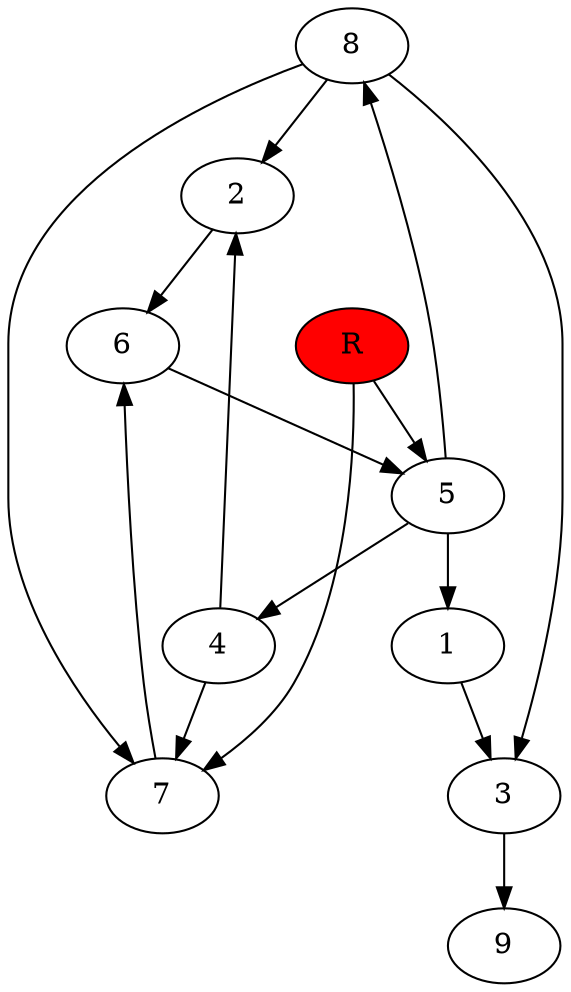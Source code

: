 digraph prb52721 {
	1
	2
	3
	4
	5
	6
	7
	8
	R [fillcolor="#ff0000" style=filled]
	1 -> 3
	2 -> 6
	3 -> 9
	4 -> 2
	4 -> 7
	5 -> 1
	5 -> 4
	5 -> 8
	6 -> 5
	7 -> 6
	8 -> 2
	8 -> 3
	8 -> 7
	R -> 5
	R -> 7
}
